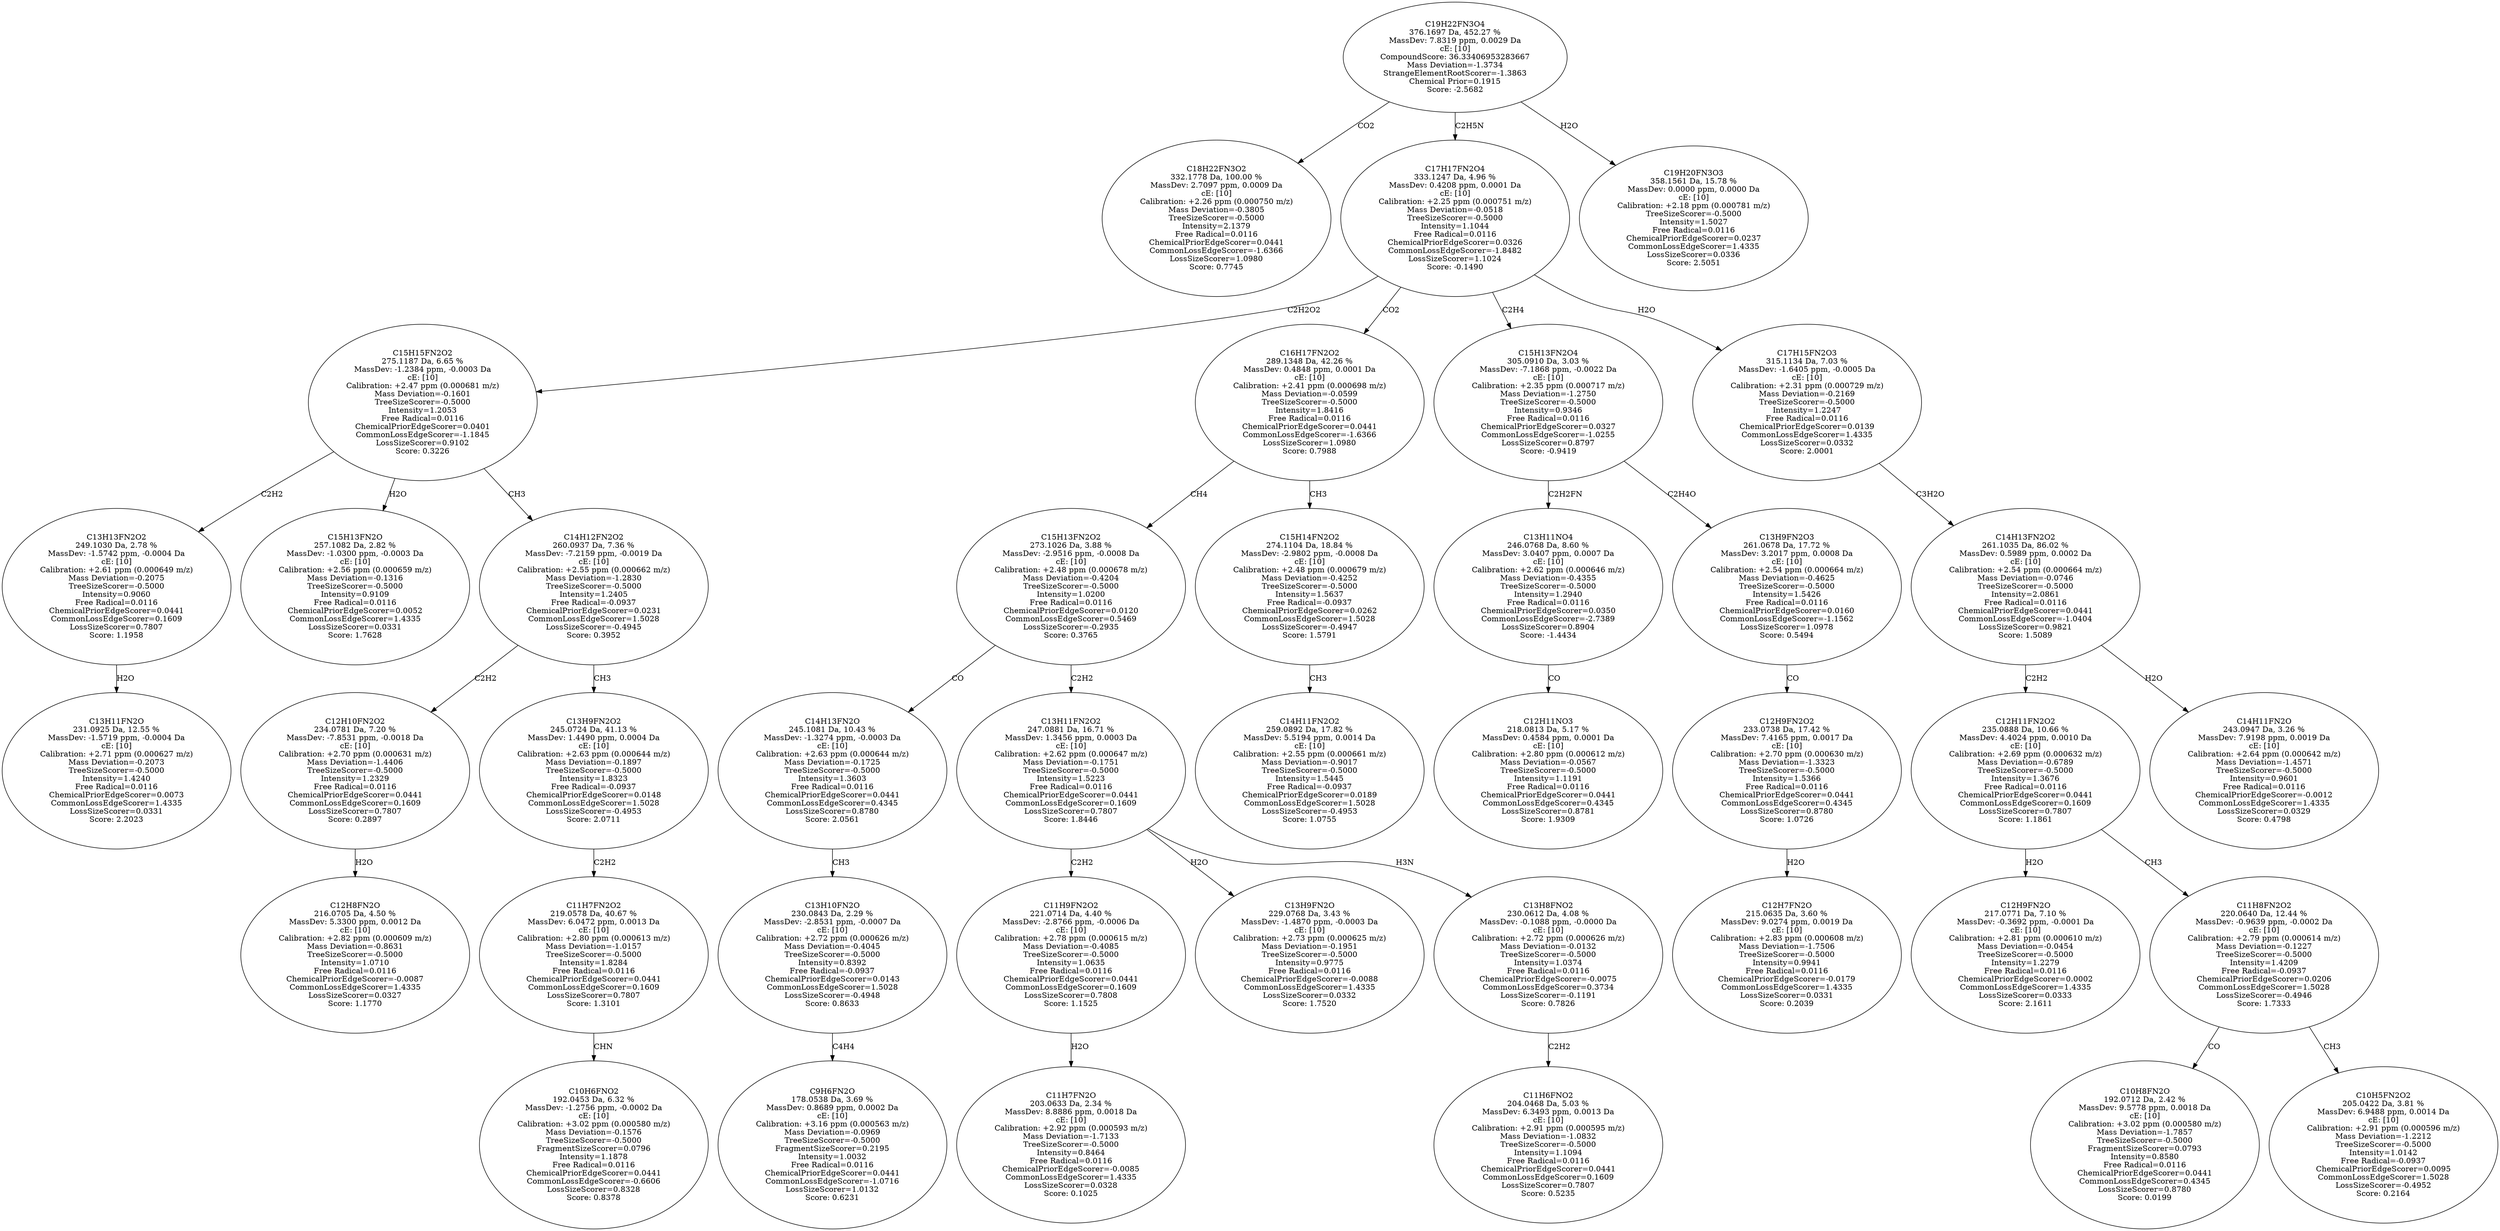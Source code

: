 strict digraph {
v1 [label="C18H22FN3O2\n332.1778 Da, 100.00 %\nMassDev: 2.7097 ppm, 0.0009 Da\ncE: [10]\nCalibration: +2.26 ppm (0.000750 m/z)\nMass Deviation=-0.3805\nTreeSizeScorer=-0.5000\nIntensity=2.1379\nFree Radical=0.0116\nChemicalPriorEdgeScorer=0.0441\nCommonLossEdgeScorer=-1.6366\nLossSizeScorer=1.0980\nScore: 0.7745"];
v2 [label="C13H11FN2O\n231.0925 Da, 12.55 %\nMassDev: -1.5719 ppm, -0.0004 Da\ncE: [10]\nCalibration: +2.71 ppm (0.000627 m/z)\nMass Deviation=-0.2073\nTreeSizeScorer=-0.5000\nIntensity=1.4240\nFree Radical=0.0116\nChemicalPriorEdgeScorer=0.0073\nCommonLossEdgeScorer=1.4335\nLossSizeScorer=0.0331\nScore: 2.2023"];
v3 [label="C13H13FN2O2\n249.1030 Da, 2.78 %\nMassDev: -1.5742 ppm, -0.0004 Da\ncE: [10]\nCalibration: +2.61 ppm (0.000649 m/z)\nMass Deviation=-0.2075\nTreeSizeScorer=-0.5000\nIntensity=0.9060\nFree Radical=0.0116\nChemicalPriorEdgeScorer=0.0441\nCommonLossEdgeScorer=0.1609\nLossSizeScorer=0.7807\nScore: 1.1958"];
v4 [label="C15H13FN2O\n257.1082 Da, 2.82 %\nMassDev: -1.0300 ppm, -0.0003 Da\ncE: [10]\nCalibration: +2.56 ppm (0.000659 m/z)\nMass Deviation=-0.1316\nTreeSizeScorer=-0.5000\nIntensity=0.9109\nFree Radical=0.0116\nChemicalPriorEdgeScorer=0.0052\nCommonLossEdgeScorer=1.4335\nLossSizeScorer=0.0331\nScore: 1.7628"];
v5 [label="C12H8FN2O\n216.0705 Da, 4.50 %\nMassDev: 5.3300 ppm, 0.0012 Da\ncE: [10]\nCalibration: +2.82 ppm (0.000609 m/z)\nMass Deviation=-0.8631\nTreeSizeScorer=-0.5000\nIntensity=1.0710\nFree Radical=0.0116\nChemicalPriorEdgeScorer=-0.0087\nCommonLossEdgeScorer=1.4335\nLossSizeScorer=0.0327\nScore: 1.1770"];
v6 [label="C12H10FN2O2\n234.0781 Da, 7.20 %\nMassDev: -7.8531 ppm, -0.0018 Da\ncE: [10]\nCalibration: +2.70 ppm (0.000631 m/z)\nMass Deviation=-1.4406\nTreeSizeScorer=-0.5000\nIntensity=1.2329\nFree Radical=0.0116\nChemicalPriorEdgeScorer=0.0441\nCommonLossEdgeScorer=0.1609\nLossSizeScorer=0.7807\nScore: 0.2897"];
v7 [label="C10H6FNO2\n192.0453 Da, 6.32 %\nMassDev: -1.2756 ppm, -0.0002 Da\ncE: [10]\nCalibration: +3.02 ppm (0.000580 m/z)\nMass Deviation=-0.1576\nTreeSizeScorer=-0.5000\nFragmentSizeScorer=0.0796\nIntensity=1.1878\nFree Radical=0.0116\nChemicalPriorEdgeScorer=0.0441\nCommonLossEdgeScorer=-0.6606\nLossSizeScorer=0.8328\nScore: 0.8378"];
v8 [label="C11H7FN2O2\n219.0578 Da, 40.67 %\nMassDev: 6.0472 ppm, 0.0013 Da\ncE: [10]\nCalibration: +2.80 ppm (0.000613 m/z)\nMass Deviation=-1.0157\nTreeSizeScorer=-0.5000\nIntensity=1.8284\nFree Radical=0.0116\nChemicalPriorEdgeScorer=0.0441\nCommonLossEdgeScorer=0.1609\nLossSizeScorer=0.7807\nScore: 1.3101"];
v9 [label="C13H9FN2O2\n245.0724 Da, 41.13 %\nMassDev: 1.4490 ppm, 0.0004 Da\ncE: [10]\nCalibration: +2.63 ppm (0.000644 m/z)\nMass Deviation=-0.1897\nTreeSizeScorer=-0.5000\nIntensity=1.8323\nFree Radical=-0.0937\nChemicalPriorEdgeScorer=0.0148\nCommonLossEdgeScorer=1.5028\nLossSizeScorer=-0.4953\nScore: 2.0711"];
v10 [label="C14H12FN2O2\n260.0937 Da, 7.36 %\nMassDev: -7.2159 ppm, -0.0019 Da\ncE: [10]\nCalibration: +2.55 ppm (0.000662 m/z)\nMass Deviation=-1.2830\nTreeSizeScorer=-0.5000\nIntensity=1.2405\nFree Radical=-0.0937\nChemicalPriorEdgeScorer=0.0231\nCommonLossEdgeScorer=1.5028\nLossSizeScorer=-0.4945\nScore: 0.3952"];
v11 [label="C15H15FN2O2\n275.1187 Da, 6.65 %\nMassDev: -1.2384 ppm, -0.0003 Da\ncE: [10]\nCalibration: +2.47 ppm (0.000681 m/z)\nMass Deviation=-0.1601\nTreeSizeScorer=-0.5000\nIntensity=1.2053\nFree Radical=0.0116\nChemicalPriorEdgeScorer=0.0401\nCommonLossEdgeScorer=-1.1845\nLossSizeScorer=0.9102\nScore: 0.3226"];
v12 [label="C9H6FN2O\n178.0538 Da, 3.69 %\nMassDev: 0.8689 ppm, 0.0002 Da\ncE: [10]\nCalibration: +3.16 ppm (0.000563 m/z)\nMass Deviation=-0.0969\nTreeSizeScorer=-0.5000\nFragmentSizeScorer=0.2195\nIntensity=1.0032\nFree Radical=0.0116\nChemicalPriorEdgeScorer=0.0441\nCommonLossEdgeScorer=-1.0716\nLossSizeScorer=1.0132\nScore: 0.6231"];
v13 [label="C13H10FN2O\n230.0843 Da, 2.29 %\nMassDev: -2.8531 ppm, -0.0007 Da\ncE: [10]\nCalibration: +2.72 ppm (0.000626 m/z)\nMass Deviation=-0.4045\nTreeSizeScorer=-0.5000\nIntensity=0.8392\nFree Radical=-0.0937\nChemicalPriorEdgeScorer=0.0143\nCommonLossEdgeScorer=1.5028\nLossSizeScorer=-0.4948\nScore: 0.8633"];
v14 [label="C14H13FN2O\n245.1081 Da, 10.43 %\nMassDev: -1.3274 ppm, -0.0003 Da\ncE: [10]\nCalibration: +2.63 ppm (0.000644 m/z)\nMass Deviation=-0.1725\nTreeSizeScorer=-0.5000\nIntensity=1.3603\nFree Radical=0.0116\nChemicalPriorEdgeScorer=0.0441\nCommonLossEdgeScorer=0.4345\nLossSizeScorer=0.8780\nScore: 2.0561"];
v15 [label="C11H7FN2O\n203.0633 Da, 2.34 %\nMassDev: 8.8886 ppm, 0.0018 Da\ncE: [10]\nCalibration: +2.92 ppm (0.000593 m/z)\nMass Deviation=-1.7133\nTreeSizeScorer=-0.5000\nIntensity=0.8464\nFree Radical=0.0116\nChemicalPriorEdgeScorer=-0.0085\nCommonLossEdgeScorer=1.4335\nLossSizeScorer=0.0328\nScore: 0.1025"];
v16 [label="C11H9FN2O2\n221.0714 Da, 4.40 %\nMassDev: -2.8766 ppm, -0.0006 Da\ncE: [10]\nCalibration: +2.78 ppm (0.000615 m/z)\nMass Deviation=-0.4085\nTreeSizeScorer=-0.5000\nIntensity=1.0635\nFree Radical=0.0116\nChemicalPriorEdgeScorer=0.0441\nCommonLossEdgeScorer=0.1609\nLossSizeScorer=0.7808\nScore: 1.1525"];
v17 [label="C13H9FN2O\n229.0768 Da, 3.43 %\nMassDev: -1.4870 ppm, -0.0003 Da\ncE: [10]\nCalibration: +2.73 ppm (0.000625 m/z)\nMass Deviation=-0.1951\nTreeSizeScorer=-0.5000\nIntensity=0.9775\nFree Radical=0.0116\nChemicalPriorEdgeScorer=-0.0088\nCommonLossEdgeScorer=1.4335\nLossSizeScorer=0.0332\nScore: 1.7520"];
v18 [label="C11H6FNO2\n204.0468 Da, 5.03 %\nMassDev: 6.3493 ppm, 0.0013 Da\ncE: [10]\nCalibration: +2.91 ppm (0.000595 m/z)\nMass Deviation=-1.0832\nTreeSizeScorer=-0.5000\nIntensity=1.1094\nFree Radical=0.0116\nChemicalPriorEdgeScorer=0.0441\nCommonLossEdgeScorer=0.1609\nLossSizeScorer=0.7807\nScore: 0.5235"];
v19 [label="C13H8FNO2\n230.0612 Da, 4.08 %\nMassDev: -0.1088 ppm, -0.0000 Da\ncE: [10]\nCalibration: +2.72 ppm (0.000626 m/z)\nMass Deviation=-0.0132\nTreeSizeScorer=-0.5000\nIntensity=1.0374\nFree Radical=0.0116\nChemicalPriorEdgeScorer=-0.0075\nCommonLossEdgeScorer=0.3734\nLossSizeScorer=-0.1191\nScore: 0.7826"];
v20 [label="C13H11FN2O2\n247.0881 Da, 16.71 %\nMassDev: 1.3456 ppm, 0.0003 Da\ncE: [10]\nCalibration: +2.62 ppm (0.000647 m/z)\nMass Deviation=-0.1751\nTreeSizeScorer=-0.5000\nIntensity=1.5223\nFree Radical=0.0116\nChemicalPriorEdgeScorer=0.0441\nCommonLossEdgeScorer=0.1609\nLossSizeScorer=0.7807\nScore: 1.8446"];
v21 [label="C15H13FN2O2\n273.1026 Da, 3.88 %\nMassDev: -2.9516 ppm, -0.0008 Da\ncE: [10]\nCalibration: +2.48 ppm (0.000678 m/z)\nMass Deviation=-0.4204\nTreeSizeScorer=-0.5000\nIntensity=1.0200\nFree Radical=0.0116\nChemicalPriorEdgeScorer=0.0120\nCommonLossEdgeScorer=0.5469\nLossSizeScorer=-0.2935\nScore: 0.3765"];
v22 [label="C14H11FN2O2\n259.0892 Da, 17.82 %\nMassDev: 5.5194 ppm, 0.0014 Da\ncE: [10]\nCalibration: +2.55 ppm (0.000661 m/z)\nMass Deviation=-0.9017\nTreeSizeScorer=-0.5000\nIntensity=1.5445\nFree Radical=-0.0937\nChemicalPriorEdgeScorer=0.0189\nCommonLossEdgeScorer=1.5028\nLossSizeScorer=-0.4953\nScore: 1.0755"];
v23 [label="C15H14FN2O2\n274.1104 Da, 18.84 %\nMassDev: -2.9802 ppm, -0.0008 Da\ncE: [10]\nCalibration: +2.48 ppm (0.000679 m/z)\nMass Deviation=-0.4252\nTreeSizeScorer=-0.5000\nIntensity=1.5637\nFree Radical=-0.0937\nChemicalPriorEdgeScorer=0.0262\nCommonLossEdgeScorer=1.5028\nLossSizeScorer=-0.4947\nScore: 1.5791"];
v24 [label="C16H17FN2O2\n289.1348 Da, 42.26 %\nMassDev: 0.4848 ppm, 0.0001 Da\ncE: [10]\nCalibration: +2.41 ppm (0.000698 m/z)\nMass Deviation=-0.0599\nTreeSizeScorer=-0.5000\nIntensity=1.8416\nFree Radical=0.0116\nChemicalPriorEdgeScorer=0.0441\nCommonLossEdgeScorer=-1.6366\nLossSizeScorer=1.0980\nScore: 0.7988"];
v25 [label="C12H11NO3\n218.0813 Da, 5.17 %\nMassDev: 0.4584 ppm, 0.0001 Da\ncE: [10]\nCalibration: +2.80 ppm (0.000612 m/z)\nMass Deviation=-0.0567\nTreeSizeScorer=-0.5000\nIntensity=1.1191\nFree Radical=0.0116\nChemicalPriorEdgeScorer=0.0441\nCommonLossEdgeScorer=0.4345\nLossSizeScorer=0.8781\nScore: 1.9309"];
v26 [label="C13H11NO4\n246.0768 Da, 8.60 %\nMassDev: 3.0407 ppm, 0.0007 Da\ncE: [10]\nCalibration: +2.62 ppm (0.000646 m/z)\nMass Deviation=-0.4355\nTreeSizeScorer=-0.5000\nIntensity=1.2940\nFree Radical=0.0116\nChemicalPriorEdgeScorer=0.0350\nCommonLossEdgeScorer=-2.7389\nLossSizeScorer=0.8904\nScore: -1.4434"];
v27 [label="C12H7FN2O\n215.0635 Da, 3.60 %\nMassDev: 9.0274 ppm, 0.0019 Da\ncE: [10]\nCalibration: +2.83 ppm (0.000608 m/z)\nMass Deviation=-1.7506\nTreeSizeScorer=-0.5000\nIntensity=0.9941\nFree Radical=0.0116\nChemicalPriorEdgeScorer=-0.0179\nCommonLossEdgeScorer=1.4335\nLossSizeScorer=0.0331\nScore: 0.2039"];
v28 [label="C12H9FN2O2\n233.0738 Da, 17.42 %\nMassDev: 7.4165 ppm, 0.0017 Da\ncE: [10]\nCalibration: +2.70 ppm (0.000630 m/z)\nMass Deviation=-1.3323\nTreeSizeScorer=-0.5000\nIntensity=1.5366\nFree Radical=0.0116\nChemicalPriorEdgeScorer=0.0441\nCommonLossEdgeScorer=0.4345\nLossSizeScorer=0.8780\nScore: 1.0726"];
v29 [label="C13H9FN2O3\n261.0678 Da, 17.72 %\nMassDev: 3.2017 ppm, 0.0008 Da\ncE: [10]\nCalibration: +2.54 ppm (0.000664 m/z)\nMass Deviation=-0.4625\nTreeSizeScorer=-0.5000\nIntensity=1.5426\nFree Radical=0.0116\nChemicalPriorEdgeScorer=0.0160\nCommonLossEdgeScorer=-1.1562\nLossSizeScorer=1.0978\nScore: 0.5494"];
v30 [label="C15H13FN2O4\n305.0910 Da, 3.03 %\nMassDev: -7.1868 ppm, -0.0022 Da\ncE: [10]\nCalibration: +2.35 ppm (0.000717 m/z)\nMass Deviation=-1.2750\nTreeSizeScorer=-0.5000\nIntensity=0.9346\nFree Radical=0.0116\nChemicalPriorEdgeScorer=0.0327\nCommonLossEdgeScorer=-1.0255\nLossSizeScorer=0.8797\nScore: -0.9419"];
v31 [label="C12H9FN2O\n217.0771 Da, 7.10 %\nMassDev: -0.3692 ppm, -0.0001 Da\ncE: [10]\nCalibration: +2.81 ppm (0.000610 m/z)\nMass Deviation=-0.0454\nTreeSizeScorer=-0.5000\nIntensity=1.2279\nFree Radical=0.0116\nChemicalPriorEdgeScorer=0.0002\nCommonLossEdgeScorer=1.4335\nLossSizeScorer=0.0333\nScore: 2.1611"];
v32 [label="C10H8FN2O\n192.0712 Da, 2.42 %\nMassDev: 9.5778 ppm, 0.0018 Da\ncE: [10]\nCalibration: +3.02 ppm (0.000580 m/z)\nMass Deviation=-1.7857\nTreeSizeScorer=-0.5000\nFragmentSizeScorer=0.0793\nIntensity=0.8580\nFree Radical=0.0116\nChemicalPriorEdgeScorer=0.0441\nCommonLossEdgeScorer=0.4345\nLossSizeScorer=0.8780\nScore: 0.0199"];
v33 [label="C10H5FN2O2\n205.0422 Da, 3.81 %\nMassDev: 6.9488 ppm, 0.0014 Da\ncE: [10]\nCalibration: +2.91 ppm (0.000596 m/z)\nMass Deviation=-1.2212\nTreeSizeScorer=-0.5000\nIntensity=1.0142\nFree Radical=-0.0937\nChemicalPriorEdgeScorer=0.0095\nCommonLossEdgeScorer=1.5028\nLossSizeScorer=-0.4952\nScore: 0.2164"];
v34 [label="C11H8FN2O2\n220.0640 Da, 12.44 %\nMassDev: -0.9639 ppm, -0.0002 Da\ncE: [10]\nCalibration: +2.79 ppm (0.000614 m/z)\nMass Deviation=-0.1227\nTreeSizeScorer=-0.5000\nIntensity=1.4209\nFree Radical=-0.0937\nChemicalPriorEdgeScorer=0.0206\nCommonLossEdgeScorer=1.5028\nLossSizeScorer=-0.4946\nScore: 1.7333"];
v35 [label="C12H11FN2O2\n235.0888 Da, 10.66 %\nMassDev: 4.4024 ppm, 0.0010 Da\ncE: [10]\nCalibration: +2.69 ppm (0.000632 m/z)\nMass Deviation=-0.6789\nTreeSizeScorer=-0.5000\nIntensity=1.3676\nFree Radical=0.0116\nChemicalPriorEdgeScorer=0.0441\nCommonLossEdgeScorer=0.1609\nLossSizeScorer=0.7807\nScore: 1.1861"];
v36 [label="C14H11FN2O\n243.0947 Da, 3.26 %\nMassDev: 7.9198 ppm, 0.0019 Da\ncE: [10]\nCalibration: +2.64 ppm (0.000642 m/z)\nMass Deviation=-1.4571\nTreeSizeScorer=-0.5000\nIntensity=0.9601\nFree Radical=0.0116\nChemicalPriorEdgeScorer=-0.0012\nCommonLossEdgeScorer=1.4335\nLossSizeScorer=0.0329\nScore: 0.4798"];
v37 [label="C14H13FN2O2\n261.1035 Da, 86.02 %\nMassDev: 0.5989 ppm, 0.0002 Da\ncE: [10]\nCalibration: +2.54 ppm (0.000664 m/z)\nMass Deviation=-0.0746\nTreeSizeScorer=-0.5000\nIntensity=2.0861\nFree Radical=0.0116\nChemicalPriorEdgeScorer=0.0441\nCommonLossEdgeScorer=-1.0404\nLossSizeScorer=0.9821\nScore: 1.5089"];
v38 [label="C17H15FN2O3\n315.1134 Da, 7.03 %\nMassDev: -1.6405 ppm, -0.0005 Da\ncE: [10]\nCalibration: +2.31 ppm (0.000729 m/z)\nMass Deviation=-0.2169\nTreeSizeScorer=-0.5000\nIntensity=1.2247\nFree Radical=0.0116\nChemicalPriorEdgeScorer=0.0139\nCommonLossEdgeScorer=1.4335\nLossSizeScorer=0.0332\nScore: 2.0001"];
v39 [label="C17H17FN2O4\n333.1247 Da, 4.96 %\nMassDev: 0.4208 ppm, 0.0001 Da\ncE: [10]\nCalibration: +2.25 ppm (0.000751 m/z)\nMass Deviation=-0.0518\nTreeSizeScorer=-0.5000\nIntensity=1.1044\nFree Radical=0.0116\nChemicalPriorEdgeScorer=0.0326\nCommonLossEdgeScorer=-1.8482\nLossSizeScorer=1.1024\nScore: -0.1490"];
v40 [label="C19H20FN3O3\n358.1561 Da, 15.78 %\nMassDev: 0.0000 ppm, 0.0000 Da\ncE: [10]\nCalibration: +2.18 ppm (0.000781 m/z)\nTreeSizeScorer=-0.5000\nIntensity=1.5027\nFree Radical=0.0116\nChemicalPriorEdgeScorer=0.0237\nCommonLossEdgeScorer=1.4335\nLossSizeScorer=0.0336\nScore: 2.5051"];
v41 [label="C19H22FN3O4\n376.1697 Da, 452.27 %\nMassDev: 7.8319 ppm, 0.0029 Da\ncE: [10]\nCompoundScore: 36.33406953283667\nMass Deviation=-1.3734\nStrangeElementRootScorer=-1.3863\nChemical Prior=0.1915\nScore: -2.5682"];
v41 -> v1 [label="CO2"];
v3 -> v2 [label="H2O"];
v11 -> v3 [label="C2H2"];
v11 -> v4 [label="H2O"];
v6 -> v5 [label="H2O"];
v10 -> v6 [label="C2H2"];
v8 -> v7 [label="CHN"];
v9 -> v8 [label="C2H2"];
v10 -> v9 [label="CH3"];
v11 -> v10 [label="CH3"];
v39 -> v11 [label="C2H2O2"];
v13 -> v12 [label="C4H4"];
v14 -> v13 [label="CH3"];
v21 -> v14 [label="CO"];
v16 -> v15 [label="H2O"];
v20 -> v16 [label="C2H2"];
v20 -> v17 [label="H2O"];
v19 -> v18 [label="C2H2"];
v20 -> v19 [label="H3N"];
v21 -> v20 [label="C2H2"];
v24 -> v21 [label="CH4"];
v23 -> v22 [label="CH3"];
v24 -> v23 [label="CH3"];
v39 -> v24 [label="CO2"];
v26 -> v25 [label="CO"];
v30 -> v26 [label="C2H2FN"];
v28 -> v27 [label="H2O"];
v29 -> v28 [label="CO"];
v30 -> v29 [label="C2H4O"];
v39 -> v30 [label="C2H4"];
v35 -> v31 [label="H2O"];
v34 -> v32 [label="CO"];
v34 -> v33 [label="CH3"];
v35 -> v34 [label="CH3"];
v37 -> v35 [label="C2H2"];
v37 -> v36 [label="H2O"];
v38 -> v37 [label="C3H2O"];
v39 -> v38 [label="H2O"];
v41 -> v39 [label="C2H5N"];
v41 -> v40 [label="H2O"];
}